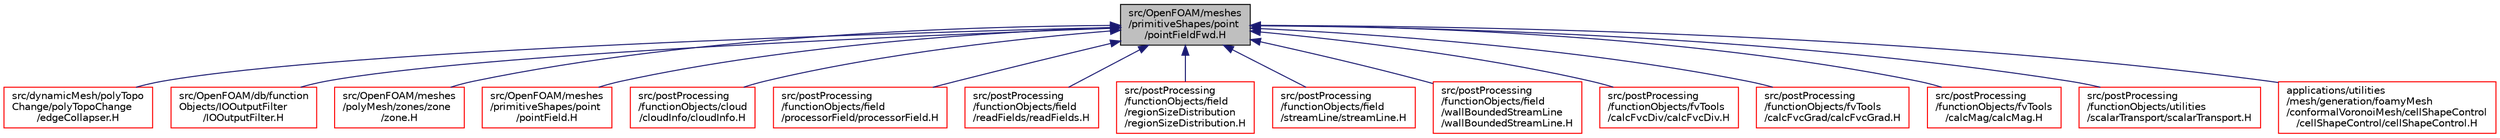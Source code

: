 digraph "src/OpenFOAM/meshes/primitiveShapes/point/pointFieldFwd.H"
{
  bgcolor="transparent";
  edge [fontname="Helvetica",fontsize="10",labelfontname="Helvetica",labelfontsize="10"];
  node [fontname="Helvetica",fontsize="10",shape=record];
  Node1 [label="src/OpenFOAM/meshes\l/primitiveShapes/point\l/pointFieldFwd.H",height=0.2,width=0.4,color="black", fillcolor="grey75", style="filled", fontcolor="black"];
  Node1 -> Node2 [dir="back",color="midnightblue",fontsize="10",style="solid",fontname="Helvetica"];
  Node2 [label="src/dynamicMesh/polyTopo\lChange/polyTopoChange\l/edgeCollapser.H",height=0.2,width=0.4,color="red",URL="$a04873.html"];
  Node1 -> Node3 [dir="back",color="midnightblue",fontsize="10",style="solid",fontname="Helvetica"];
  Node3 [label="src/OpenFOAM/db/function\lObjects/IOOutputFilter\l/IOOutputFilter.H",height=0.2,width=0.4,color="red",URL="$a07739.html"];
  Node1 -> Node4 [dir="back",color="midnightblue",fontsize="10",style="solid",fontname="Helvetica"];
  Node4 [label="src/OpenFOAM/meshes\l/polyMesh/zones/zone\l/zone.H",height=0.2,width=0.4,color="red",URL="$a08693.html"];
  Node1 -> Node5 [dir="back",color="midnightblue",fontsize="10",style="solid",fontname="Helvetica"];
  Node5 [label="src/OpenFOAM/meshes\l/primitiveShapes/point\l/pointField.H",height=0.2,width=0.4,color="red",URL="$a08775.html"];
  Node1 -> Node6 [dir="back",color="midnightblue",fontsize="10",style="solid",fontname="Helvetica"];
  Node6 [label="src/postProcessing\l/functionObjects/cloud\l/cloudInfo/cloudInfo.H",height=0.2,width=0.4,color="red",URL="$a09161.html"];
  Node1 -> Node7 [dir="back",color="midnightblue",fontsize="10",style="solid",fontname="Helvetica"];
  Node7 [label="src/postProcessing\l/functionObjects/field\l/processorField/processorField.H",height=0.2,width=0.4,color="red",URL="$a09224.html"];
  Node1 -> Node8 [dir="back",color="midnightblue",fontsize="10",style="solid",fontname="Helvetica"];
  Node8 [label="src/postProcessing\l/functionObjects/field\l/readFields/readFields.H",height=0.2,width=0.4,color="red",URL="$a09232.html"];
  Node1 -> Node9 [dir="back",color="midnightblue",fontsize="10",style="solid",fontname="Helvetica"];
  Node9 [label="src/postProcessing\l/functionObjects/field\l/regionSizeDistribution\l/regionSizeDistribution.H",height=0.2,width=0.4,color="red",URL="$a09241.html"];
  Node1 -> Node10 [dir="back",color="midnightblue",fontsize="10",style="solid",fontname="Helvetica"];
  Node10 [label="src/postProcessing\l/functionObjects/field\l/streamLine/streamLine.H",height=0.2,width=0.4,color="red",URL="$a09246.html"];
  Node1 -> Node11 [dir="back",color="midnightblue",fontsize="10",style="solid",fontname="Helvetica"];
  Node11 [label="src/postProcessing\l/functionObjects/field\l/wallBoundedStreamLine\l/wallBoundedStreamLine.H",height=0.2,width=0.4,color="red",URL="$a09263.html"];
  Node1 -> Node12 [dir="back",color="midnightblue",fontsize="10",style="solid",fontname="Helvetica"];
  Node12 [label="src/postProcessing\l/functionObjects/fvTools\l/calcFvcDiv/calcFvcDiv.H",height=0.2,width=0.4,color="red",URL="$a09282.html"];
  Node1 -> Node13 [dir="back",color="midnightblue",fontsize="10",style="solid",fontname="Helvetica"];
  Node13 [label="src/postProcessing\l/functionObjects/fvTools\l/calcFvcGrad/calcFvcGrad.H",height=0.2,width=0.4,color="red",URL="$a09288.html"];
  Node1 -> Node14 [dir="back",color="midnightblue",fontsize="10",style="solid",fontname="Helvetica"];
  Node14 [label="src/postProcessing\l/functionObjects/fvTools\l/calcMag/calcMag.H",height=0.2,width=0.4,color="red",URL="$a09294.html"];
  Node1 -> Node15 [dir="back",color="midnightblue",fontsize="10",style="solid",fontname="Helvetica"];
  Node15 [label="src/postProcessing\l/functionObjects/utilities\l/scalarTransport/scalarTransport.H",height=0.2,width=0.4,color="red",URL="$a09381.html"];
  Node1 -> Node16 [dir="back",color="midnightblue",fontsize="10",style="solid",fontname="Helvetica"];
  Node16 [label="applications/utilities\l/mesh/generation/foamyMesh\l/conformalVoronoiMesh/cellShapeControl\l/cellShapeControl/cellShapeControl.H",height=0.2,width=0.4,color="red",URL="$a03985.html"];
}
